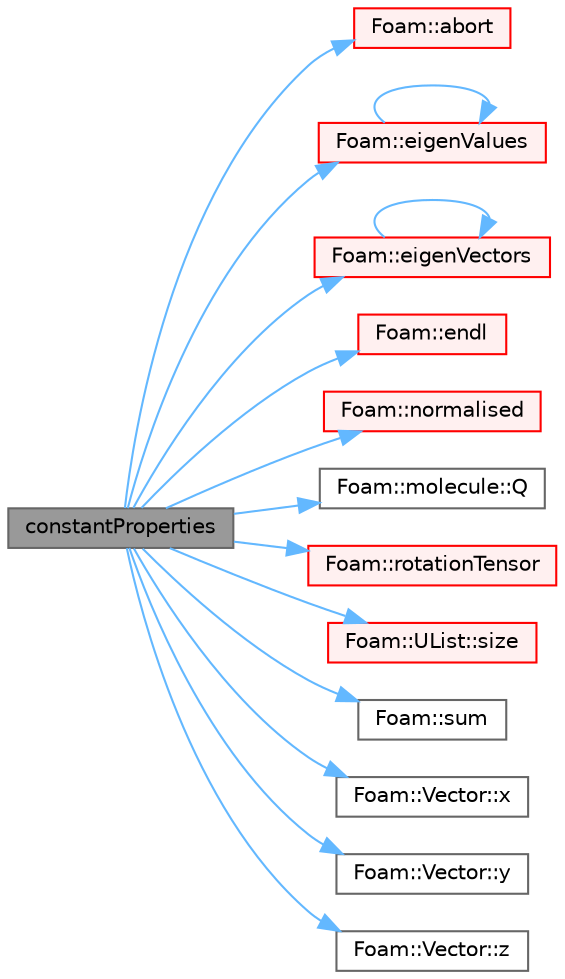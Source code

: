 digraph "constantProperties"
{
 // LATEX_PDF_SIZE
  bgcolor="transparent";
  edge [fontname=Helvetica,fontsize=10,labelfontname=Helvetica,labelfontsize=10];
  node [fontname=Helvetica,fontsize=10,shape=box,height=0.2,width=0.4];
  rankdir="LR";
  Node1 [id="Node000001",label="constantProperties",height=0.2,width=0.4,color="gray40", fillcolor="grey60", style="filled", fontcolor="black",tooltip=" "];
  Node1 -> Node2 [id="edge1_Node000001_Node000002",color="steelblue1",style="solid",tooltip=" "];
  Node2 [id="Node000002",label="Foam::abort",height=0.2,width=0.4,color="red", fillcolor="#FFF0F0", style="filled",URL="$namespaceFoam.html#aa346d711a4494a48e7c8aa9316f24263",tooltip=" "];
  Node1 -> Node4 [id="edge2_Node000001_Node000004",color="steelblue1",style="solid",tooltip=" "];
  Node4 [id="Node000004",label="Foam::eigenValues",height=0.2,width=0.4,color="red", fillcolor="#FFF0F0", style="filled",URL="$namespaceFoam.html#a357206ae080055c785ed89dfac4eb6e2",tooltip=" "];
  Node4 -> Node4 [id="edge3_Node000004_Node000004",color="steelblue1",style="solid",tooltip=" "];
  Node1 -> Node8 [id="edge4_Node000001_Node000008",color="steelblue1",style="solid",tooltip=" "];
  Node8 [id="Node000008",label="Foam::eigenVectors",height=0.2,width=0.4,color="red", fillcolor="#FFF0F0", style="filled",URL="$namespaceFoam.html#a209277454090501594bd8ba4809ce6bf",tooltip=" "];
  Node8 -> Node8 [id="edge5_Node000008_Node000008",color="steelblue1",style="solid",tooltip=" "];
  Node1 -> Node9 [id="edge6_Node000001_Node000009",color="steelblue1",style="solid",tooltip=" "];
  Node9 [id="Node000009",label="Foam::endl",height=0.2,width=0.4,color="red", fillcolor="#FFF0F0", style="filled",URL="$namespaceFoam.html#a7d5eca45a323264dc5fe811500ebda47",tooltip=" "];
  Node1 -> Node13 [id="edge7_Node000001_Node000013",color="steelblue1",style="solid",tooltip=" "];
  Node13 [id="Node000013",label="Foam::normalised",height=0.2,width=0.4,color="red", fillcolor="#FFF0F0", style="filled",URL="$namespaceFoam.html#a28414de435fdb36254b463728306dcaa",tooltip=" "];
  Node1 -> Node16 [id="edge8_Node000001_Node000016",color="steelblue1",style="solid",tooltip=" "];
  Node16 [id="Node000016",label="Foam::molecule::Q",height=0.2,width=0.4,color="grey40", fillcolor="white", style="filled",URL="$classFoam_1_1molecule.html#a058c298c457880917d9176d564b88c53",tooltip=" "];
  Node1 -> Node17 [id="edge9_Node000001_Node000017",color="steelblue1",style="solid",tooltip=" "];
  Node17 [id="Node000017",label="Foam::rotationTensor",height=0.2,width=0.4,color="red", fillcolor="#FFF0F0", style="filled",URL="$namespaceFoam.html#a427e78f77cac9f1f9d1bcf721ab69c2e",tooltip=" "];
  Node1 -> Node20 [id="edge10_Node000001_Node000020",color="steelblue1",style="solid",tooltip=" "];
  Node20 [id="Node000020",label="Foam::UList::size",height=0.2,width=0.4,color="red", fillcolor="#FFF0F0", style="filled",URL="$classFoam_1_1UList.html#ac1fc1d9dab324bb1b8452c7aa4813026",tooltip=" "];
  Node1 -> Node22 [id="edge11_Node000001_Node000022",color="steelblue1",style="solid",tooltip=" "];
  Node22 [id="Node000022",label="Foam::sum",height=0.2,width=0.4,color="grey40", fillcolor="white", style="filled",URL="$namespaceFoam.html#a2cd7d5e4cff6c81c1d5cb871bd572b18",tooltip=" "];
  Node1 -> Node23 [id="edge12_Node000001_Node000023",color="steelblue1",style="solid",tooltip=" "];
  Node23 [id="Node000023",label="Foam::Vector::x",height=0.2,width=0.4,color="grey40", fillcolor="white", style="filled",URL="$classFoam_1_1Vector.html#a2205741a9f44a2e8c691ab2cbb98e316",tooltip=" "];
  Node1 -> Node24 [id="edge13_Node000001_Node000024",color="steelblue1",style="solid",tooltip=" "];
  Node24 [id="Node000024",label="Foam::Vector::y",height=0.2,width=0.4,color="grey40", fillcolor="white", style="filled",URL="$classFoam_1_1Vector.html#ad2231d9dcc64d3253c943761f97be4eb",tooltip=" "];
  Node1 -> Node25 [id="edge14_Node000001_Node000025",color="steelblue1",style="solid",tooltip=" "];
  Node25 [id="Node000025",label="Foam::Vector::z",height=0.2,width=0.4,color="grey40", fillcolor="white", style="filled",URL="$classFoam_1_1Vector.html#a42ce2e0d5b751b4ca8a1c51927c78e53",tooltip=" "];
}
